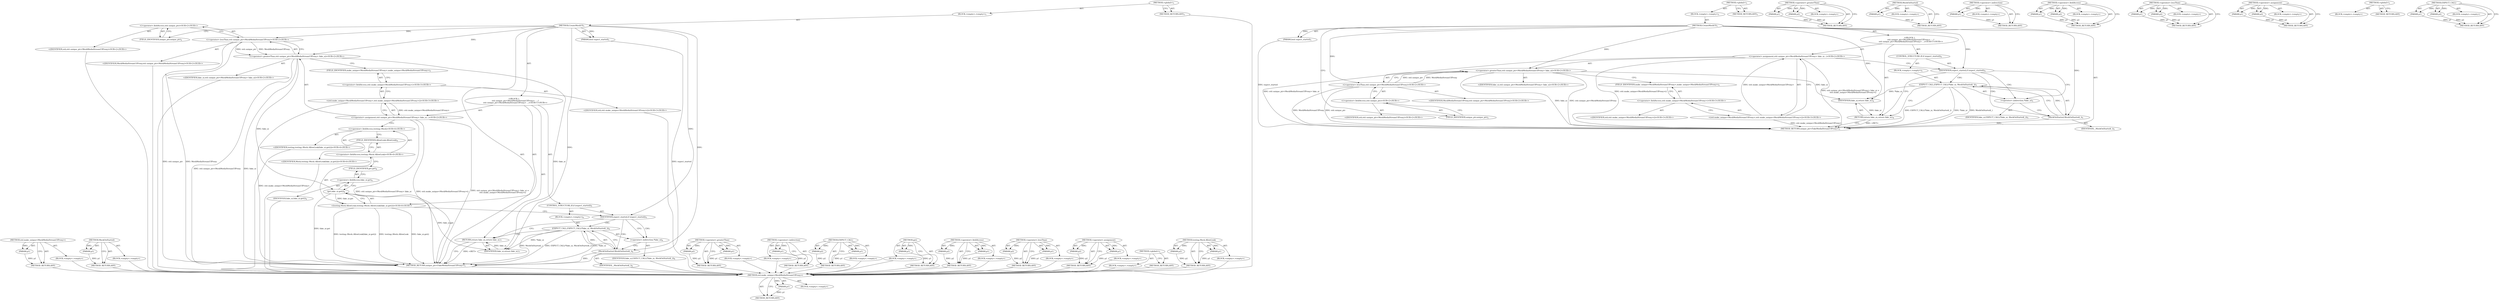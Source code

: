 digraph "testing.Mock.AllowLeak" {
vulnerable_72 [label=<(METHOD,std.make_unique&lt;MockMediaStreamUIProxy&gt;)>];
vulnerable_73 [label=<(PARAM,p1)>];
vulnerable_74 [label=<(BLOCK,&lt;empty&gt;,&lt;empty&gt;)>];
vulnerable_75 [label=<(METHOD_RETURN,ANY)>];
vulnerable_6 [label=<(METHOD,&lt;global&gt;)<SUB>1</SUB>>];
vulnerable_7 [label=<(BLOCK,&lt;empty&gt;,&lt;empty&gt;)<SUB>1</SUB>>];
vulnerable_8 [label=<(METHOD,CreateMockUI)<SUB>1</SUB>>];
vulnerable_9 [label=<(PARAM,bool expect_started)<SUB>1</SUB>>];
vulnerable_10 [label="<(BLOCK,{
     std::unique_ptr&lt;MockMediaStreamUIProxy&gt; ...,{
     std::unique_ptr&lt;MockMediaStreamUIProxy&gt; ...)<SUB>1</SUB>>"];
vulnerable_11 [label="<(&lt;operator&gt;.assignment,std::unique_ptr&lt;MockMediaStreamUIProxy&gt; fake_ui...)<SUB>2</SUB>>"];
vulnerable_12 [label="<(&lt;operator&gt;.greaterThan,std::unique_ptr&lt;MockMediaStreamUIProxy&gt; fake_ui)<SUB>2</SUB>>"];
vulnerable_13 [label="<(&lt;operator&gt;.lessThan,std::unique_ptr&lt;MockMediaStreamUIProxy)<SUB>2</SUB>>"];
vulnerable_14 [label="<(&lt;operator&gt;.fieldAccess,std::unique_ptr)<SUB>2</SUB>>"];
vulnerable_15 [label="<(IDENTIFIER,std,std::unique_ptr&lt;MockMediaStreamUIProxy)<SUB>2</SUB>>"];
vulnerable_16 [label=<(FIELD_IDENTIFIER,unique_ptr,unique_ptr)<SUB>2</SUB>>];
vulnerable_17 [label="<(IDENTIFIER,MockMediaStreamUIProxy,std::unique_ptr&lt;MockMediaStreamUIProxy)<SUB>2</SUB>>"];
vulnerable_18 [label="<(IDENTIFIER,fake_ui,std::unique_ptr&lt;MockMediaStreamUIProxy&gt; fake_ui)<SUB>2</SUB>>"];
vulnerable_19 [label="<(std.make_unique&lt;MockMediaStreamUIProxy&gt;,std::make_unique&lt;MockMediaStreamUIProxy&gt;())<SUB>3</SUB>>"];
vulnerable_20 [label="<(&lt;operator&gt;.fieldAccess,std::make_unique&lt;MockMediaStreamUIProxy&gt;)<SUB>3</SUB>>"];
vulnerable_21 [label="<(IDENTIFIER,std,std::make_unique&lt;MockMediaStreamUIProxy&gt;())<SUB>3</SUB>>"];
vulnerable_22 [label=<(FIELD_IDENTIFIER,make_unique&lt;MockMediaStreamUIProxy&gt;,make_unique&lt;MockMediaStreamUIProxy&gt;)<SUB>3</SUB>>];
vulnerable_23 [label=<(CONTROL_STRUCTURE,IF,if (expect_started))<SUB>4</SUB>>];
vulnerable_24 [label=<(IDENTIFIER,expect_started,if (expect_started))<SUB>4</SUB>>];
vulnerable_25 [label=<(BLOCK,&lt;empty&gt;,&lt;empty&gt;)<SUB>5</SUB>>];
vulnerable_26 [label=<(EXPECT_CALL,EXPECT_CALL(*fake_ui, MockOnStarted(_)))<SUB>5</SUB>>];
vulnerable_27 [label=<(&lt;operator&gt;.indirection,*fake_ui)<SUB>5</SUB>>];
vulnerable_28 [label=<(IDENTIFIER,fake_ui,EXPECT_CALL(*fake_ui, MockOnStarted(_)))<SUB>5</SUB>>];
vulnerable_29 [label=<(MockOnStarted,MockOnStarted(_))<SUB>5</SUB>>];
vulnerable_30 [label=<(IDENTIFIER,_,MockOnStarted(_))<SUB>5</SUB>>];
vulnerable_31 [label=<(RETURN,return fake_ui;,return fake_ui;)<SUB>6</SUB>>];
vulnerable_32 [label=<(IDENTIFIER,fake_ui,return fake_ui;)<SUB>6</SUB>>];
vulnerable_33 [label=<(METHOD_RETURN,unique_ptr&lt;FakeMediaStreamUIProxy&gt;)<SUB>1</SUB>>];
vulnerable_35 [label=<(METHOD_RETURN,ANY)<SUB>1</SUB>>];
vulnerable_57 [label=<(METHOD,&lt;operator&gt;.greaterThan)>];
vulnerable_58 [label=<(PARAM,p1)>];
vulnerable_59 [label=<(PARAM,p2)>];
vulnerable_60 [label=<(BLOCK,&lt;empty&gt;,&lt;empty&gt;)>];
vulnerable_61 [label=<(METHOD_RETURN,ANY)>];
vulnerable_85 [label=<(METHOD,MockOnStarted)>];
vulnerable_86 [label=<(PARAM,p1)>];
vulnerable_87 [label=<(BLOCK,&lt;empty&gt;,&lt;empty&gt;)>];
vulnerable_88 [label=<(METHOD_RETURN,ANY)>];
vulnerable_81 [label=<(METHOD,&lt;operator&gt;.indirection)>];
vulnerable_82 [label=<(PARAM,p1)>];
vulnerable_83 [label=<(BLOCK,&lt;empty&gt;,&lt;empty&gt;)>];
vulnerable_84 [label=<(METHOD_RETURN,ANY)>];
vulnerable_67 [label=<(METHOD,&lt;operator&gt;.fieldAccess)>];
vulnerable_68 [label=<(PARAM,p1)>];
vulnerable_69 [label=<(PARAM,p2)>];
vulnerable_70 [label=<(BLOCK,&lt;empty&gt;,&lt;empty&gt;)>];
vulnerable_71 [label=<(METHOD_RETURN,ANY)>];
vulnerable_62 [label=<(METHOD,&lt;operator&gt;.lessThan)>];
vulnerable_63 [label=<(PARAM,p1)>];
vulnerable_64 [label=<(PARAM,p2)>];
vulnerable_65 [label=<(BLOCK,&lt;empty&gt;,&lt;empty&gt;)>];
vulnerable_66 [label=<(METHOD_RETURN,ANY)>];
vulnerable_52 [label=<(METHOD,&lt;operator&gt;.assignment)>];
vulnerable_53 [label=<(PARAM,p1)>];
vulnerable_54 [label=<(PARAM,p2)>];
vulnerable_55 [label=<(BLOCK,&lt;empty&gt;,&lt;empty&gt;)>];
vulnerable_56 [label=<(METHOD_RETURN,ANY)>];
vulnerable_46 [label=<(METHOD,&lt;global&gt;)<SUB>1</SUB>>];
vulnerable_47 [label=<(BLOCK,&lt;empty&gt;,&lt;empty&gt;)>];
vulnerable_48 [label=<(METHOD_RETURN,ANY)>];
vulnerable_76 [label=<(METHOD,EXPECT_CALL)>];
vulnerable_77 [label=<(PARAM,p1)>];
vulnerable_78 [label=<(PARAM,p2)>];
vulnerable_79 [label=<(BLOCK,&lt;empty&gt;,&lt;empty&gt;)>];
vulnerable_80 [label=<(METHOD_RETURN,ANY)>];
fixed_84 [label=<(METHOD,std.make_unique&lt;MockMediaStreamUIProxy&gt;)>];
fixed_85 [label=<(PARAM,p1)>];
fixed_86 [label=<(BLOCK,&lt;empty&gt;,&lt;empty&gt;)>];
fixed_87 [label=<(METHOD_RETURN,ANY)>];
fixed_106 [label=<(METHOD,MockOnStarted)>];
fixed_107 [label=<(PARAM,p1)>];
fixed_108 [label=<(BLOCK,&lt;empty&gt;,&lt;empty&gt;)>];
fixed_109 [label=<(METHOD_RETURN,ANY)>];
fixed_6 [label=<(METHOD,&lt;global&gt;)<SUB>1</SUB>>];
fixed_7 [label=<(BLOCK,&lt;empty&gt;,&lt;empty&gt;)<SUB>1</SUB>>];
fixed_8 [label=<(METHOD,CreateMockUI)<SUB>1</SUB>>];
fixed_9 [label=<(PARAM,bool expect_started)<SUB>1</SUB>>];
fixed_10 [label="<(BLOCK,{
     std::unique_ptr&lt;MockMediaStreamUIProxy&gt; ...,{
     std::unique_ptr&lt;MockMediaStreamUIProxy&gt; ...)<SUB>1</SUB>>"];
fixed_11 [label="<(&lt;operator&gt;.assignment,std::unique_ptr&lt;MockMediaStreamUIProxy&gt; fake_ui...)<SUB>2</SUB>>"];
fixed_12 [label="<(&lt;operator&gt;.greaterThan,std::unique_ptr&lt;MockMediaStreamUIProxy&gt; fake_ui)<SUB>2</SUB>>"];
fixed_13 [label="<(&lt;operator&gt;.lessThan,std::unique_ptr&lt;MockMediaStreamUIProxy)<SUB>2</SUB>>"];
fixed_14 [label="<(&lt;operator&gt;.fieldAccess,std::unique_ptr)<SUB>2</SUB>>"];
fixed_15 [label="<(IDENTIFIER,std,std::unique_ptr&lt;MockMediaStreamUIProxy)<SUB>2</SUB>>"];
fixed_16 [label=<(FIELD_IDENTIFIER,unique_ptr,unique_ptr)<SUB>2</SUB>>];
fixed_17 [label="<(IDENTIFIER,MockMediaStreamUIProxy,std::unique_ptr&lt;MockMediaStreamUIProxy)<SUB>2</SUB>>"];
fixed_18 [label="<(IDENTIFIER,fake_ui,std::unique_ptr&lt;MockMediaStreamUIProxy&gt; fake_ui)<SUB>2</SUB>>"];
fixed_19 [label="<(std.make_unique&lt;MockMediaStreamUIProxy&gt;,std::make_unique&lt;MockMediaStreamUIProxy&gt;())<SUB>3</SUB>>"];
fixed_20 [label="<(&lt;operator&gt;.fieldAccess,std::make_unique&lt;MockMediaStreamUIProxy&gt;)<SUB>3</SUB>>"];
fixed_21 [label="<(IDENTIFIER,std,std::make_unique&lt;MockMediaStreamUIProxy&gt;())<SUB>3</SUB>>"];
fixed_22 [label=<(FIELD_IDENTIFIER,make_unique&lt;MockMediaStreamUIProxy&gt;,make_unique&lt;MockMediaStreamUIProxy&gt;)<SUB>3</SUB>>];
fixed_23 [label="<(testing.Mock.AllowLeak,testing::Mock::AllowLeak(fake_ui.get()))<SUB>4</SUB>>"];
fixed_24 [label="<(&lt;operator&gt;.fieldAccess,testing::Mock::AllowLeak)<SUB>4</SUB>>"];
fixed_25 [label="<(&lt;operator&gt;.fieldAccess,testing::Mock)<SUB>4</SUB>>"];
fixed_26 [label="<(IDENTIFIER,testing,testing::Mock::AllowLeak(fake_ui.get()))<SUB>4</SUB>>"];
fixed_27 [label="<(IDENTIFIER,Mock,testing::Mock::AllowLeak(fake_ui.get()))<SUB>4</SUB>>"];
fixed_28 [label=<(FIELD_IDENTIFIER,AllowLeak,AllowLeak)<SUB>4</SUB>>];
fixed_29 [label=<(get,fake_ui.get())<SUB>4</SUB>>];
fixed_30 [label=<(&lt;operator&gt;.fieldAccess,fake_ui.get)<SUB>4</SUB>>];
fixed_31 [label=<(IDENTIFIER,fake_ui,fake_ui.get())<SUB>4</SUB>>];
fixed_32 [label=<(FIELD_IDENTIFIER,get,get)<SUB>4</SUB>>];
fixed_33 [label=<(CONTROL_STRUCTURE,IF,if (expect_started))<SUB>5</SUB>>];
fixed_34 [label=<(IDENTIFIER,expect_started,if (expect_started))<SUB>5</SUB>>];
fixed_35 [label=<(BLOCK,&lt;empty&gt;,&lt;empty&gt;)<SUB>6</SUB>>];
fixed_36 [label=<(EXPECT_CALL,EXPECT_CALL(*fake_ui, MockOnStarted(_)))<SUB>6</SUB>>];
fixed_37 [label=<(&lt;operator&gt;.indirection,*fake_ui)<SUB>6</SUB>>];
fixed_38 [label=<(IDENTIFIER,fake_ui,EXPECT_CALL(*fake_ui, MockOnStarted(_)))<SUB>6</SUB>>];
fixed_39 [label=<(MockOnStarted,MockOnStarted(_))<SUB>6</SUB>>];
fixed_40 [label=<(IDENTIFIER,_,MockOnStarted(_))<SUB>6</SUB>>];
fixed_41 [label=<(RETURN,return fake_ui;,return fake_ui;)<SUB>7</SUB>>];
fixed_42 [label=<(IDENTIFIER,fake_ui,return fake_ui;)<SUB>7</SUB>>];
fixed_43 [label=<(METHOD_RETURN,unique_ptr&lt;FakeMediaStreamUIProxy&gt;)<SUB>1</SUB>>];
fixed_45 [label=<(METHOD_RETURN,ANY)<SUB>1</SUB>>];
fixed_69 [label=<(METHOD,&lt;operator&gt;.greaterThan)>];
fixed_70 [label=<(PARAM,p1)>];
fixed_71 [label=<(PARAM,p2)>];
fixed_72 [label=<(BLOCK,&lt;empty&gt;,&lt;empty&gt;)>];
fixed_73 [label=<(METHOD_RETURN,ANY)>];
fixed_102 [label=<(METHOD,&lt;operator&gt;.indirection)>];
fixed_103 [label=<(PARAM,p1)>];
fixed_104 [label=<(BLOCK,&lt;empty&gt;,&lt;empty&gt;)>];
fixed_105 [label=<(METHOD_RETURN,ANY)>];
fixed_97 [label=<(METHOD,EXPECT_CALL)>];
fixed_98 [label=<(PARAM,p1)>];
fixed_99 [label=<(PARAM,p2)>];
fixed_100 [label=<(BLOCK,&lt;empty&gt;,&lt;empty&gt;)>];
fixed_101 [label=<(METHOD_RETURN,ANY)>];
fixed_93 [label=<(METHOD,get)>];
fixed_94 [label=<(PARAM,p1)>];
fixed_95 [label=<(BLOCK,&lt;empty&gt;,&lt;empty&gt;)>];
fixed_96 [label=<(METHOD_RETURN,ANY)>];
fixed_79 [label=<(METHOD,&lt;operator&gt;.fieldAccess)>];
fixed_80 [label=<(PARAM,p1)>];
fixed_81 [label=<(PARAM,p2)>];
fixed_82 [label=<(BLOCK,&lt;empty&gt;,&lt;empty&gt;)>];
fixed_83 [label=<(METHOD_RETURN,ANY)>];
fixed_74 [label=<(METHOD,&lt;operator&gt;.lessThan)>];
fixed_75 [label=<(PARAM,p1)>];
fixed_76 [label=<(PARAM,p2)>];
fixed_77 [label=<(BLOCK,&lt;empty&gt;,&lt;empty&gt;)>];
fixed_78 [label=<(METHOD_RETURN,ANY)>];
fixed_64 [label=<(METHOD,&lt;operator&gt;.assignment)>];
fixed_65 [label=<(PARAM,p1)>];
fixed_66 [label=<(PARAM,p2)>];
fixed_67 [label=<(BLOCK,&lt;empty&gt;,&lt;empty&gt;)>];
fixed_68 [label=<(METHOD_RETURN,ANY)>];
fixed_58 [label=<(METHOD,&lt;global&gt;)<SUB>1</SUB>>];
fixed_59 [label=<(BLOCK,&lt;empty&gt;,&lt;empty&gt;)>];
fixed_60 [label=<(METHOD_RETURN,ANY)>];
fixed_88 [label=<(METHOD,testing.Mock.AllowLeak)>];
fixed_89 [label=<(PARAM,p1)>];
fixed_90 [label=<(PARAM,p2)>];
fixed_91 [label=<(BLOCK,&lt;empty&gt;,&lt;empty&gt;)>];
fixed_92 [label=<(METHOD_RETURN,ANY)>];
vulnerable_72 -> vulnerable_73  [key=0, label="AST: "];
vulnerable_72 -> vulnerable_73  [key=1, label="DDG: "];
vulnerable_72 -> vulnerable_74  [key=0, label="AST: "];
vulnerable_72 -> vulnerable_75  [key=0, label="AST: "];
vulnerable_72 -> vulnerable_75  [key=1, label="CFG: "];
vulnerable_73 -> vulnerable_75  [key=0, label="DDG: p1"];
vulnerable_6 -> vulnerable_7  [key=0, label="AST: "];
vulnerable_6 -> vulnerable_35  [key=0, label="AST: "];
vulnerable_6 -> vulnerable_35  [key=1, label="CFG: "];
vulnerable_7 -> vulnerable_8  [key=0, label="AST: "];
vulnerable_8 -> vulnerable_9  [key=0, label="AST: "];
vulnerable_8 -> vulnerable_9  [key=1, label="DDG: "];
vulnerable_8 -> vulnerable_10  [key=0, label="AST: "];
vulnerable_8 -> vulnerable_33  [key=0, label="AST: "];
vulnerable_8 -> vulnerable_16  [key=0, label="CFG: "];
vulnerable_8 -> vulnerable_24  [key=0, label="DDG: "];
vulnerable_8 -> vulnerable_32  [key=0, label="DDG: "];
vulnerable_8 -> vulnerable_12  [key=0, label="DDG: "];
vulnerable_8 -> vulnerable_13  [key=0, label="DDG: "];
vulnerable_8 -> vulnerable_29  [key=0, label="DDG: "];
vulnerable_9 -> vulnerable_33  [key=0, label="DDG: expect_started"];
vulnerable_10 -> vulnerable_11  [key=0, label="AST: "];
vulnerable_10 -> vulnerable_23  [key=0, label="AST: "];
vulnerable_10 -> vulnerable_31  [key=0, label="AST: "];
vulnerable_11 -> vulnerable_12  [key=0, label="AST: "];
vulnerable_11 -> vulnerable_19  [key=0, label="AST: "];
vulnerable_11 -> vulnerable_24  [key=0, label="CFG: "];
vulnerable_11 -> vulnerable_33  [key=0, label="DDG: std::unique_ptr&lt;MockMediaStreamUIProxy&gt; fake_ui"];
vulnerable_11 -> vulnerable_33  [key=1, label="DDG: std::make_unique&lt;MockMediaStreamUIProxy&gt;()"];
vulnerable_11 -> vulnerable_33  [key=2, label="DDG: std::unique_ptr&lt;MockMediaStreamUIProxy&gt; fake_ui =
         std::make_unique&lt;MockMediaStreamUIProxy&gt;()"];
vulnerable_12 -> vulnerable_13  [key=0, label="AST: "];
vulnerable_12 -> vulnerable_18  [key=0, label="AST: "];
vulnerable_12 -> vulnerable_22  [key=0, label="CFG: "];
vulnerable_12 -> vulnerable_33  [key=0, label="DDG: std::unique_ptr&lt;MockMediaStreamUIProxy"];
vulnerable_12 -> vulnerable_33  [key=1, label="DDG: fake_ui"];
vulnerable_12 -> vulnerable_32  [key=0, label="DDG: fake_ui"];
vulnerable_13 -> vulnerable_14  [key=0, label="AST: "];
vulnerable_13 -> vulnerable_17  [key=0, label="AST: "];
vulnerable_13 -> vulnerable_12  [key=0, label="CFG: "];
vulnerable_13 -> vulnerable_12  [key=1, label="DDG: std::unique_ptr"];
vulnerable_13 -> vulnerable_12  [key=2, label="DDG: MockMediaStreamUIProxy"];
vulnerable_13 -> vulnerable_33  [key=0, label="DDG: std::unique_ptr"];
vulnerable_13 -> vulnerable_33  [key=1, label="DDG: MockMediaStreamUIProxy"];
vulnerable_14 -> vulnerable_15  [key=0, label="AST: "];
vulnerable_14 -> vulnerable_16  [key=0, label="AST: "];
vulnerable_14 -> vulnerable_13  [key=0, label="CFG: "];
vulnerable_16 -> vulnerable_14  [key=0, label="CFG: "];
vulnerable_19 -> vulnerable_20  [key=0, label="AST: "];
vulnerable_19 -> vulnerable_11  [key=0, label="CFG: "];
vulnerable_19 -> vulnerable_11  [key=1, label="DDG: std::make_unique&lt;MockMediaStreamUIProxy&gt;"];
vulnerable_19 -> vulnerable_33  [key=0, label="DDG: std::make_unique&lt;MockMediaStreamUIProxy&gt;"];
vulnerable_20 -> vulnerable_21  [key=0, label="AST: "];
vulnerable_20 -> vulnerable_22  [key=0, label="AST: "];
vulnerable_20 -> vulnerable_19  [key=0, label="CFG: "];
vulnerable_22 -> vulnerable_20  [key=0, label="CFG: "];
vulnerable_23 -> vulnerable_24  [key=0, label="AST: "];
vulnerable_23 -> vulnerable_25  [key=0, label="AST: "];
vulnerable_24 -> vulnerable_27  [key=0, label="CFG: "];
vulnerable_24 -> vulnerable_27  [key=1, label="CDG: "];
vulnerable_24 -> vulnerable_31  [key=0, label="CFG: "];
vulnerable_24 -> vulnerable_29  [key=0, label="CDG: "];
vulnerable_24 -> vulnerable_26  [key=0, label="CDG: "];
vulnerable_25 -> vulnerable_26  [key=0, label="AST: "];
vulnerable_26 -> vulnerable_27  [key=0, label="AST: "];
vulnerable_26 -> vulnerable_29  [key=0, label="AST: "];
vulnerable_26 -> vulnerable_31  [key=0, label="CFG: "];
vulnerable_26 -> vulnerable_33  [key=0, label="DDG: *fake_ui"];
vulnerable_26 -> vulnerable_33  [key=1, label="DDG: MockOnStarted(_)"];
vulnerable_26 -> vulnerable_33  [key=2, label="DDG: EXPECT_CALL(*fake_ui, MockOnStarted(_))"];
vulnerable_26 -> vulnerable_32  [key=0, label="DDG: *fake_ui"];
vulnerable_27 -> vulnerable_28  [key=0, label="AST: "];
vulnerable_27 -> vulnerable_29  [key=0, label="CFG: "];
vulnerable_29 -> vulnerable_30  [key=0, label="AST: "];
vulnerable_29 -> vulnerable_26  [key=0, label="CFG: "];
vulnerable_29 -> vulnerable_26  [key=1, label="DDG: _"];
vulnerable_29 -> vulnerable_33  [key=0, label="DDG: _"];
vulnerable_31 -> vulnerable_32  [key=0, label="AST: "];
vulnerable_31 -> vulnerable_33  [key=0, label="CFG: "];
vulnerable_31 -> vulnerable_33  [key=1, label="DDG: &lt;RET&gt;"];
vulnerable_32 -> vulnerable_31  [key=0, label="DDG: fake_ui"];
vulnerable_57 -> vulnerable_58  [key=0, label="AST: "];
vulnerable_57 -> vulnerable_58  [key=1, label="DDG: "];
vulnerable_57 -> vulnerable_60  [key=0, label="AST: "];
vulnerable_57 -> vulnerable_59  [key=0, label="AST: "];
vulnerable_57 -> vulnerable_59  [key=1, label="DDG: "];
vulnerable_57 -> vulnerable_61  [key=0, label="AST: "];
vulnerable_57 -> vulnerable_61  [key=1, label="CFG: "];
vulnerable_58 -> vulnerable_61  [key=0, label="DDG: p1"];
vulnerable_59 -> vulnerable_61  [key=0, label="DDG: p2"];
vulnerable_85 -> vulnerable_86  [key=0, label="AST: "];
vulnerable_85 -> vulnerable_86  [key=1, label="DDG: "];
vulnerable_85 -> vulnerable_87  [key=0, label="AST: "];
vulnerable_85 -> vulnerable_88  [key=0, label="AST: "];
vulnerable_85 -> vulnerable_88  [key=1, label="CFG: "];
vulnerable_86 -> vulnerable_88  [key=0, label="DDG: p1"];
vulnerable_81 -> vulnerable_82  [key=0, label="AST: "];
vulnerable_81 -> vulnerable_82  [key=1, label="DDG: "];
vulnerable_81 -> vulnerable_83  [key=0, label="AST: "];
vulnerable_81 -> vulnerable_84  [key=0, label="AST: "];
vulnerable_81 -> vulnerable_84  [key=1, label="CFG: "];
vulnerable_82 -> vulnerable_84  [key=0, label="DDG: p1"];
vulnerable_67 -> vulnerable_68  [key=0, label="AST: "];
vulnerable_67 -> vulnerable_68  [key=1, label="DDG: "];
vulnerable_67 -> vulnerable_70  [key=0, label="AST: "];
vulnerable_67 -> vulnerable_69  [key=0, label="AST: "];
vulnerable_67 -> vulnerable_69  [key=1, label="DDG: "];
vulnerable_67 -> vulnerable_71  [key=0, label="AST: "];
vulnerable_67 -> vulnerable_71  [key=1, label="CFG: "];
vulnerable_68 -> vulnerable_71  [key=0, label="DDG: p1"];
vulnerable_69 -> vulnerable_71  [key=0, label="DDG: p2"];
vulnerable_62 -> vulnerable_63  [key=0, label="AST: "];
vulnerable_62 -> vulnerable_63  [key=1, label="DDG: "];
vulnerable_62 -> vulnerable_65  [key=0, label="AST: "];
vulnerable_62 -> vulnerable_64  [key=0, label="AST: "];
vulnerable_62 -> vulnerable_64  [key=1, label="DDG: "];
vulnerable_62 -> vulnerable_66  [key=0, label="AST: "];
vulnerable_62 -> vulnerable_66  [key=1, label="CFG: "];
vulnerable_63 -> vulnerable_66  [key=0, label="DDG: p1"];
vulnerable_64 -> vulnerable_66  [key=0, label="DDG: p2"];
vulnerable_52 -> vulnerable_53  [key=0, label="AST: "];
vulnerable_52 -> vulnerable_53  [key=1, label="DDG: "];
vulnerable_52 -> vulnerable_55  [key=0, label="AST: "];
vulnerable_52 -> vulnerable_54  [key=0, label="AST: "];
vulnerable_52 -> vulnerable_54  [key=1, label="DDG: "];
vulnerable_52 -> vulnerable_56  [key=0, label="AST: "];
vulnerable_52 -> vulnerable_56  [key=1, label="CFG: "];
vulnerable_53 -> vulnerable_56  [key=0, label="DDG: p1"];
vulnerable_54 -> vulnerable_56  [key=0, label="DDG: p2"];
vulnerable_46 -> vulnerable_47  [key=0, label="AST: "];
vulnerable_46 -> vulnerable_48  [key=0, label="AST: "];
vulnerable_46 -> vulnerable_48  [key=1, label="CFG: "];
vulnerable_76 -> vulnerable_77  [key=0, label="AST: "];
vulnerable_76 -> vulnerable_77  [key=1, label="DDG: "];
vulnerable_76 -> vulnerable_79  [key=0, label="AST: "];
vulnerable_76 -> vulnerable_78  [key=0, label="AST: "];
vulnerable_76 -> vulnerable_78  [key=1, label="DDG: "];
vulnerable_76 -> vulnerable_80  [key=0, label="AST: "];
vulnerable_76 -> vulnerable_80  [key=1, label="CFG: "];
vulnerable_77 -> vulnerable_80  [key=0, label="DDG: p1"];
vulnerable_78 -> vulnerable_80  [key=0, label="DDG: p2"];
fixed_84 -> fixed_85  [key=0, label="AST: "];
fixed_84 -> fixed_85  [key=1, label="DDG: "];
fixed_84 -> fixed_86  [key=0, label="AST: "];
fixed_84 -> fixed_87  [key=0, label="AST: "];
fixed_84 -> fixed_87  [key=1, label="CFG: "];
fixed_85 -> fixed_87  [key=0, label="DDG: p1"];
fixed_86 -> vulnerable_72  [key=0];
fixed_87 -> vulnerable_72  [key=0];
fixed_106 -> fixed_107  [key=0, label="AST: "];
fixed_106 -> fixed_107  [key=1, label="DDG: "];
fixed_106 -> fixed_108  [key=0, label="AST: "];
fixed_106 -> fixed_109  [key=0, label="AST: "];
fixed_106 -> fixed_109  [key=1, label="CFG: "];
fixed_107 -> fixed_109  [key=0, label="DDG: p1"];
fixed_108 -> vulnerable_72  [key=0];
fixed_109 -> vulnerable_72  [key=0];
fixed_6 -> fixed_7  [key=0, label="AST: "];
fixed_6 -> fixed_45  [key=0, label="AST: "];
fixed_6 -> fixed_45  [key=1, label="CFG: "];
fixed_7 -> fixed_8  [key=0, label="AST: "];
fixed_8 -> fixed_9  [key=0, label="AST: "];
fixed_8 -> fixed_9  [key=1, label="DDG: "];
fixed_8 -> fixed_10  [key=0, label="AST: "];
fixed_8 -> fixed_43  [key=0, label="AST: "];
fixed_8 -> fixed_16  [key=0, label="CFG: "];
fixed_8 -> fixed_34  [key=0, label="DDG: "];
fixed_8 -> fixed_42  [key=0, label="DDG: "];
fixed_8 -> fixed_12  [key=0, label="DDG: "];
fixed_8 -> fixed_13  [key=0, label="DDG: "];
fixed_8 -> fixed_39  [key=0, label="DDG: "];
fixed_9 -> fixed_43  [key=0, label="DDG: expect_started"];
fixed_10 -> fixed_11  [key=0, label="AST: "];
fixed_10 -> fixed_23  [key=0, label="AST: "];
fixed_10 -> fixed_33  [key=0, label="AST: "];
fixed_10 -> fixed_41  [key=0, label="AST: "];
fixed_11 -> fixed_12  [key=0, label="AST: "];
fixed_11 -> fixed_19  [key=0, label="AST: "];
fixed_11 -> fixed_25  [key=0, label="CFG: "];
fixed_11 -> fixed_43  [key=0, label="DDG: std::unique_ptr&lt;MockMediaStreamUIProxy&gt; fake_ui"];
fixed_11 -> fixed_43  [key=1, label="DDG: std::make_unique&lt;MockMediaStreamUIProxy&gt;()"];
fixed_11 -> fixed_43  [key=2, label="DDG: std::unique_ptr&lt;MockMediaStreamUIProxy&gt; fake_ui =
         std::make_unique&lt;MockMediaStreamUIProxy&gt;()"];
fixed_12 -> fixed_13  [key=0, label="AST: "];
fixed_12 -> fixed_18  [key=0, label="AST: "];
fixed_12 -> fixed_22  [key=0, label="CFG: "];
fixed_12 -> fixed_43  [key=0, label="DDG: std::unique_ptr&lt;MockMediaStreamUIProxy"];
fixed_12 -> fixed_43  [key=1, label="DDG: fake_ui"];
fixed_12 -> fixed_42  [key=0, label="DDG: fake_ui"];
fixed_12 -> fixed_29  [key=0, label="DDG: fake_ui"];
fixed_13 -> fixed_14  [key=0, label="AST: "];
fixed_13 -> fixed_17  [key=0, label="AST: "];
fixed_13 -> fixed_12  [key=0, label="CFG: "];
fixed_13 -> fixed_12  [key=1, label="DDG: std::unique_ptr"];
fixed_13 -> fixed_12  [key=2, label="DDG: MockMediaStreamUIProxy"];
fixed_13 -> fixed_43  [key=0, label="DDG: std::unique_ptr"];
fixed_13 -> fixed_43  [key=1, label="DDG: MockMediaStreamUIProxy"];
fixed_14 -> fixed_15  [key=0, label="AST: "];
fixed_14 -> fixed_16  [key=0, label="AST: "];
fixed_14 -> fixed_13  [key=0, label="CFG: "];
fixed_15 -> vulnerable_72  [key=0];
fixed_16 -> fixed_14  [key=0, label="CFG: "];
fixed_17 -> vulnerable_72  [key=0];
fixed_18 -> vulnerable_72  [key=0];
fixed_19 -> fixed_20  [key=0, label="AST: "];
fixed_19 -> fixed_11  [key=0, label="CFG: "];
fixed_19 -> fixed_11  [key=1, label="DDG: std::make_unique&lt;MockMediaStreamUIProxy&gt;"];
fixed_19 -> fixed_43  [key=0, label="DDG: std::make_unique&lt;MockMediaStreamUIProxy&gt;"];
fixed_20 -> fixed_21  [key=0, label="AST: "];
fixed_20 -> fixed_22  [key=0, label="AST: "];
fixed_20 -> fixed_19  [key=0, label="CFG: "];
fixed_21 -> vulnerable_72  [key=0];
fixed_22 -> fixed_20  [key=0, label="CFG: "];
fixed_23 -> fixed_24  [key=0, label="AST: "];
fixed_23 -> fixed_29  [key=0, label="AST: "];
fixed_23 -> fixed_34  [key=0, label="CFG: "];
fixed_23 -> fixed_43  [key=0, label="DDG: testing::Mock::AllowLeak"];
fixed_23 -> fixed_43  [key=1, label="DDG: fake_ui.get()"];
fixed_23 -> fixed_43  [key=2, label="DDG: testing::Mock::AllowLeak(fake_ui.get())"];
fixed_24 -> fixed_25  [key=0, label="AST: "];
fixed_24 -> fixed_28  [key=0, label="AST: "];
fixed_24 -> fixed_32  [key=0, label="CFG: "];
fixed_25 -> fixed_26  [key=0, label="AST: "];
fixed_25 -> fixed_27  [key=0, label="AST: "];
fixed_25 -> fixed_28  [key=0, label="CFG: "];
fixed_26 -> vulnerable_72  [key=0];
fixed_27 -> vulnerable_72  [key=0];
fixed_28 -> fixed_24  [key=0, label="CFG: "];
fixed_29 -> fixed_30  [key=0, label="AST: "];
fixed_29 -> fixed_23  [key=0, label="CFG: "];
fixed_29 -> fixed_23  [key=1, label="DDG: fake_ui.get"];
fixed_29 -> fixed_43  [key=0, label="DDG: fake_ui.get"];
fixed_29 -> fixed_42  [key=0, label="DDG: fake_ui.get"];
fixed_30 -> fixed_31  [key=0, label="AST: "];
fixed_30 -> fixed_32  [key=0, label="AST: "];
fixed_30 -> fixed_29  [key=0, label="CFG: "];
fixed_31 -> vulnerable_72  [key=0];
fixed_32 -> fixed_30  [key=0, label="CFG: "];
fixed_33 -> fixed_34  [key=0, label="AST: "];
fixed_33 -> fixed_35  [key=0, label="AST: "];
fixed_34 -> fixed_37  [key=0, label="CFG: "];
fixed_34 -> fixed_37  [key=1, label="CDG: "];
fixed_34 -> fixed_41  [key=0, label="CFG: "];
fixed_34 -> fixed_36  [key=0, label="CDG: "];
fixed_34 -> fixed_39  [key=0, label="CDG: "];
fixed_35 -> fixed_36  [key=0, label="AST: "];
fixed_36 -> fixed_37  [key=0, label="AST: "];
fixed_36 -> fixed_39  [key=0, label="AST: "];
fixed_36 -> fixed_41  [key=0, label="CFG: "];
fixed_36 -> fixed_43  [key=0, label="DDG: *fake_ui"];
fixed_36 -> fixed_43  [key=1, label="DDG: MockOnStarted(_)"];
fixed_36 -> fixed_43  [key=2, label="DDG: EXPECT_CALL(*fake_ui, MockOnStarted(_))"];
fixed_36 -> fixed_42  [key=0, label="DDG: *fake_ui"];
fixed_37 -> fixed_38  [key=0, label="AST: "];
fixed_37 -> fixed_39  [key=0, label="CFG: "];
fixed_38 -> vulnerable_72  [key=0];
fixed_39 -> fixed_40  [key=0, label="AST: "];
fixed_39 -> fixed_36  [key=0, label="CFG: "];
fixed_39 -> fixed_36  [key=1, label="DDG: _"];
fixed_39 -> fixed_43  [key=0, label="DDG: _"];
fixed_40 -> vulnerable_72  [key=0];
fixed_41 -> fixed_42  [key=0, label="AST: "];
fixed_41 -> fixed_43  [key=0, label="CFG: "];
fixed_41 -> fixed_43  [key=1, label="DDG: &lt;RET&gt;"];
fixed_42 -> fixed_41  [key=0, label="DDG: fake_ui"];
fixed_43 -> vulnerable_72  [key=0];
fixed_45 -> vulnerable_72  [key=0];
fixed_69 -> fixed_70  [key=0, label="AST: "];
fixed_69 -> fixed_70  [key=1, label="DDG: "];
fixed_69 -> fixed_72  [key=0, label="AST: "];
fixed_69 -> fixed_71  [key=0, label="AST: "];
fixed_69 -> fixed_71  [key=1, label="DDG: "];
fixed_69 -> fixed_73  [key=0, label="AST: "];
fixed_69 -> fixed_73  [key=1, label="CFG: "];
fixed_70 -> fixed_73  [key=0, label="DDG: p1"];
fixed_71 -> fixed_73  [key=0, label="DDG: p2"];
fixed_72 -> vulnerable_72  [key=0];
fixed_73 -> vulnerable_72  [key=0];
fixed_102 -> fixed_103  [key=0, label="AST: "];
fixed_102 -> fixed_103  [key=1, label="DDG: "];
fixed_102 -> fixed_104  [key=0, label="AST: "];
fixed_102 -> fixed_105  [key=0, label="AST: "];
fixed_102 -> fixed_105  [key=1, label="CFG: "];
fixed_103 -> fixed_105  [key=0, label="DDG: p1"];
fixed_104 -> vulnerable_72  [key=0];
fixed_105 -> vulnerable_72  [key=0];
fixed_97 -> fixed_98  [key=0, label="AST: "];
fixed_97 -> fixed_98  [key=1, label="DDG: "];
fixed_97 -> fixed_100  [key=0, label="AST: "];
fixed_97 -> fixed_99  [key=0, label="AST: "];
fixed_97 -> fixed_99  [key=1, label="DDG: "];
fixed_97 -> fixed_101  [key=0, label="AST: "];
fixed_97 -> fixed_101  [key=1, label="CFG: "];
fixed_98 -> fixed_101  [key=0, label="DDG: p1"];
fixed_99 -> fixed_101  [key=0, label="DDG: p2"];
fixed_100 -> vulnerable_72  [key=0];
fixed_101 -> vulnerable_72  [key=0];
fixed_93 -> fixed_94  [key=0, label="AST: "];
fixed_93 -> fixed_94  [key=1, label="DDG: "];
fixed_93 -> fixed_95  [key=0, label="AST: "];
fixed_93 -> fixed_96  [key=0, label="AST: "];
fixed_93 -> fixed_96  [key=1, label="CFG: "];
fixed_94 -> fixed_96  [key=0, label="DDG: p1"];
fixed_95 -> vulnerable_72  [key=0];
fixed_96 -> vulnerable_72  [key=0];
fixed_79 -> fixed_80  [key=0, label="AST: "];
fixed_79 -> fixed_80  [key=1, label="DDG: "];
fixed_79 -> fixed_82  [key=0, label="AST: "];
fixed_79 -> fixed_81  [key=0, label="AST: "];
fixed_79 -> fixed_81  [key=1, label="DDG: "];
fixed_79 -> fixed_83  [key=0, label="AST: "];
fixed_79 -> fixed_83  [key=1, label="CFG: "];
fixed_80 -> fixed_83  [key=0, label="DDG: p1"];
fixed_81 -> fixed_83  [key=0, label="DDG: p2"];
fixed_82 -> vulnerable_72  [key=0];
fixed_83 -> vulnerable_72  [key=0];
fixed_74 -> fixed_75  [key=0, label="AST: "];
fixed_74 -> fixed_75  [key=1, label="DDG: "];
fixed_74 -> fixed_77  [key=0, label="AST: "];
fixed_74 -> fixed_76  [key=0, label="AST: "];
fixed_74 -> fixed_76  [key=1, label="DDG: "];
fixed_74 -> fixed_78  [key=0, label="AST: "];
fixed_74 -> fixed_78  [key=1, label="CFG: "];
fixed_75 -> fixed_78  [key=0, label="DDG: p1"];
fixed_76 -> fixed_78  [key=0, label="DDG: p2"];
fixed_77 -> vulnerable_72  [key=0];
fixed_78 -> vulnerable_72  [key=0];
fixed_64 -> fixed_65  [key=0, label="AST: "];
fixed_64 -> fixed_65  [key=1, label="DDG: "];
fixed_64 -> fixed_67  [key=0, label="AST: "];
fixed_64 -> fixed_66  [key=0, label="AST: "];
fixed_64 -> fixed_66  [key=1, label="DDG: "];
fixed_64 -> fixed_68  [key=0, label="AST: "];
fixed_64 -> fixed_68  [key=1, label="CFG: "];
fixed_65 -> fixed_68  [key=0, label="DDG: p1"];
fixed_66 -> fixed_68  [key=0, label="DDG: p2"];
fixed_67 -> vulnerable_72  [key=0];
fixed_68 -> vulnerable_72  [key=0];
fixed_58 -> fixed_59  [key=0, label="AST: "];
fixed_58 -> fixed_60  [key=0, label="AST: "];
fixed_58 -> fixed_60  [key=1, label="CFG: "];
fixed_59 -> vulnerable_72  [key=0];
fixed_60 -> vulnerable_72  [key=0];
fixed_88 -> fixed_89  [key=0, label="AST: "];
fixed_88 -> fixed_89  [key=1, label="DDG: "];
fixed_88 -> fixed_91  [key=0, label="AST: "];
fixed_88 -> fixed_90  [key=0, label="AST: "];
fixed_88 -> fixed_90  [key=1, label="DDG: "];
fixed_88 -> fixed_92  [key=0, label="AST: "];
fixed_88 -> fixed_92  [key=1, label="CFG: "];
fixed_89 -> fixed_92  [key=0, label="DDG: p1"];
fixed_90 -> fixed_92  [key=0, label="DDG: p2"];
fixed_91 -> vulnerable_72  [key=0];
fixed_92 -> vulnerable_72  [key=0];
}
